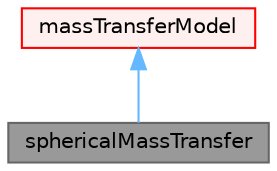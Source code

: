 digraph "sphericalMassTransfer"
{
 // LATEX_PDF_SIZE
  bgcolor="transparent";
  edge [fontname=Helvetica,fontsize=10,labelfontname=Helvetica,labelfontsize=10];
  node [fontname=Helvetica,fontsize=10,shape=box,height=0.2,width=0.4];
  Node1 [id="Node000001",label="sphericalMassTransfer",height=0.2,width=0.4,color="gray40", fillcolor="grey60", style="filled", fontcolor="black",tooltip="Model which applies an analytical solution for mass transfer from the surface of a sphere to the flui..."];
  Node2 -> Node1 [id="edge1_Node000001_Node000002",dir="back",color="steelblue1",style="solid",tooltip=" "];
  Node2 [id="Node000002",label="massTransferModel",height=0.2,width=0.4,color="red", fillcolor="#FFF0F0", style="filled",URL="$classFoam_1_1massTransferModel.html",tooltip=" "];
}
